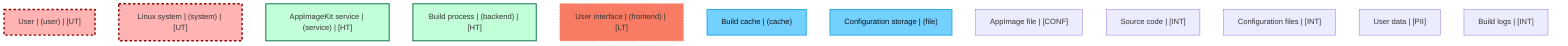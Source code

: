 graph TB
  node_01FCNDV6P593Q68X68946X6905["User | (user) | [UT]"]:::untrusted
  node_01FCNDV6P593Q68X68946X6906["Linux system | (system) | [UT]"]:::untrusted
  node_01FCNDV6P593Q68X68946X6900["AppImageKit service | (service) | [HT]"]:::highTrust
  node_01FCNDV6P593Q68X68946X6901["Build process | (backend) | [HT]"]:::highTrust
  node_01FCNDV6P593Q68X68946X6902["User interface | (frontend) | [LT]"]:::lowTrust
  node_01FCNDV6P593Q68X68946X6903["Build cache | (cache)"]:::dataStore
  node_01FCNDV6P593Q68X68946X6904["Configuration storage | (file)"]:::dataStore
  node_01FCNDV6P593Q68X68946X6895["AppImage file | [CONF]"]:::dataAsset,confidential
  node_01FCNDV6P593Q68X68946X6896["Source code | [INT]"]:::dataAsset,internal
  node_01FCNDV6P593Q68X68946X6897["Configuration files | [INT]"]:::dataAsset,internal
  node_01FCNDV6P593Q68X68946X6898["User data | [PII]"]:::dataAsset,pii
  node_01FCNDV6P593Q68X68946X6899["Build logs | [INT]"]:::dataAsset,internal


  classDef externalEntity fill:#FFB3B3,stroke:#8B0000,stroke-width:2px,color:#0B0D17
  classDef process fill:#C2FFD8,stroke:#106B49,stroke-width:2px,color:#0B0D17
  classDef dataStore fill:#73d1ff,stroke:#29ABE2,stroke-width:2px,color:#0B0D17
  classDef dataAsset fill:#ffa1ad,stroke:#A259FF,stroke-width:2px,color:#0B0D17
  classDef untrusted fill:#FFB3B3,stroke:#8B0000,stroke-width:3px,stroke-dasharray:5 5
  classDef lowTrust fill:#f77c63,stroke:#f77c63,stroke-width:2px,stroke-dasharray:3 3
  classDef mediumTrust fill:#FFF2B3,stroke:#7A6300,stroke-width:2px
  classDef highTrust fill:#C2FFD8,stroke:#106B49,stroke-width:2px
  classDef veryHighTrust fill:#36FF8F,stroke:#36FF8F,stroke-width:3px
  classDef public fill:#C2FFD8,stroke:#106B49,stroke-width:1px
  classDef internal fill:#FFF2B3,stroke:#7A6300,stroke-width:1px
  classDef confidential fill:#FFB3B3,stroke:#8B0000,stroke-width:2px
  classDef restricted fill:#8B0000,stroke:#8B0000,stroke-width:3px
  classDef pii fill:#ffa1ad,stroke:#A259FF,stroke-width:2px
  classDef pci fill:#8B0000,stroke:#8B0000,stroke-width:3px
  classDef phi fill:#ffa1ad,stroke:#A259FF,stroke-width:3px
  classDef encryptedFlow stroke:#106B49,stroke-width:2px
  classDef unencryptedFlow stroke:#8B0000,stroke-width:2px,stroke-dasharray:5 5
  classDef authenticatedFlow stroke:#29ABE2,stroke-width:2px
  classDef trustBoundary fill:transparent,stroke:#2E3440,stroke-width:3px,stroke-dasharray:10 5
